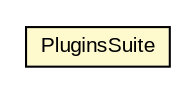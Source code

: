 #!/usr/local/bin/dot
#
# Class diagram 
# Generated by UMLGraph version R5_6-24-gf6e263 (http://www.umlgraph.org/)
#

digraph G {
	edge [fontname="arial",fontsize=10,labelfontname="arial",labelfontsize=10];
	node [fontname="arial",fontsize=10,shape=plaintext];
	nodesep=0.25;
	ranksep=0.5;
	// org.miloss.fgsms.plugins.PluginsSuite
	c2320 [label=<<table title="org.miloss.fgsms.plugins.PluginsSuite" border="0" cellborder="1" cellspacing="0" cellpadding="2" port="p" bgcolor="lemonChiffon" href="./PluginsSuite.html">
		<tr><td><table border="0" cellspacing="0" cellpadding="1">
<tr><td align="center" balign="center"> PluginsSuite </td></tr>
		</table></td></tr>
		</table>>, URL="./PluginsSuite.html", fontname="arial", fontcolor="black", fontsize=10.0];
}

